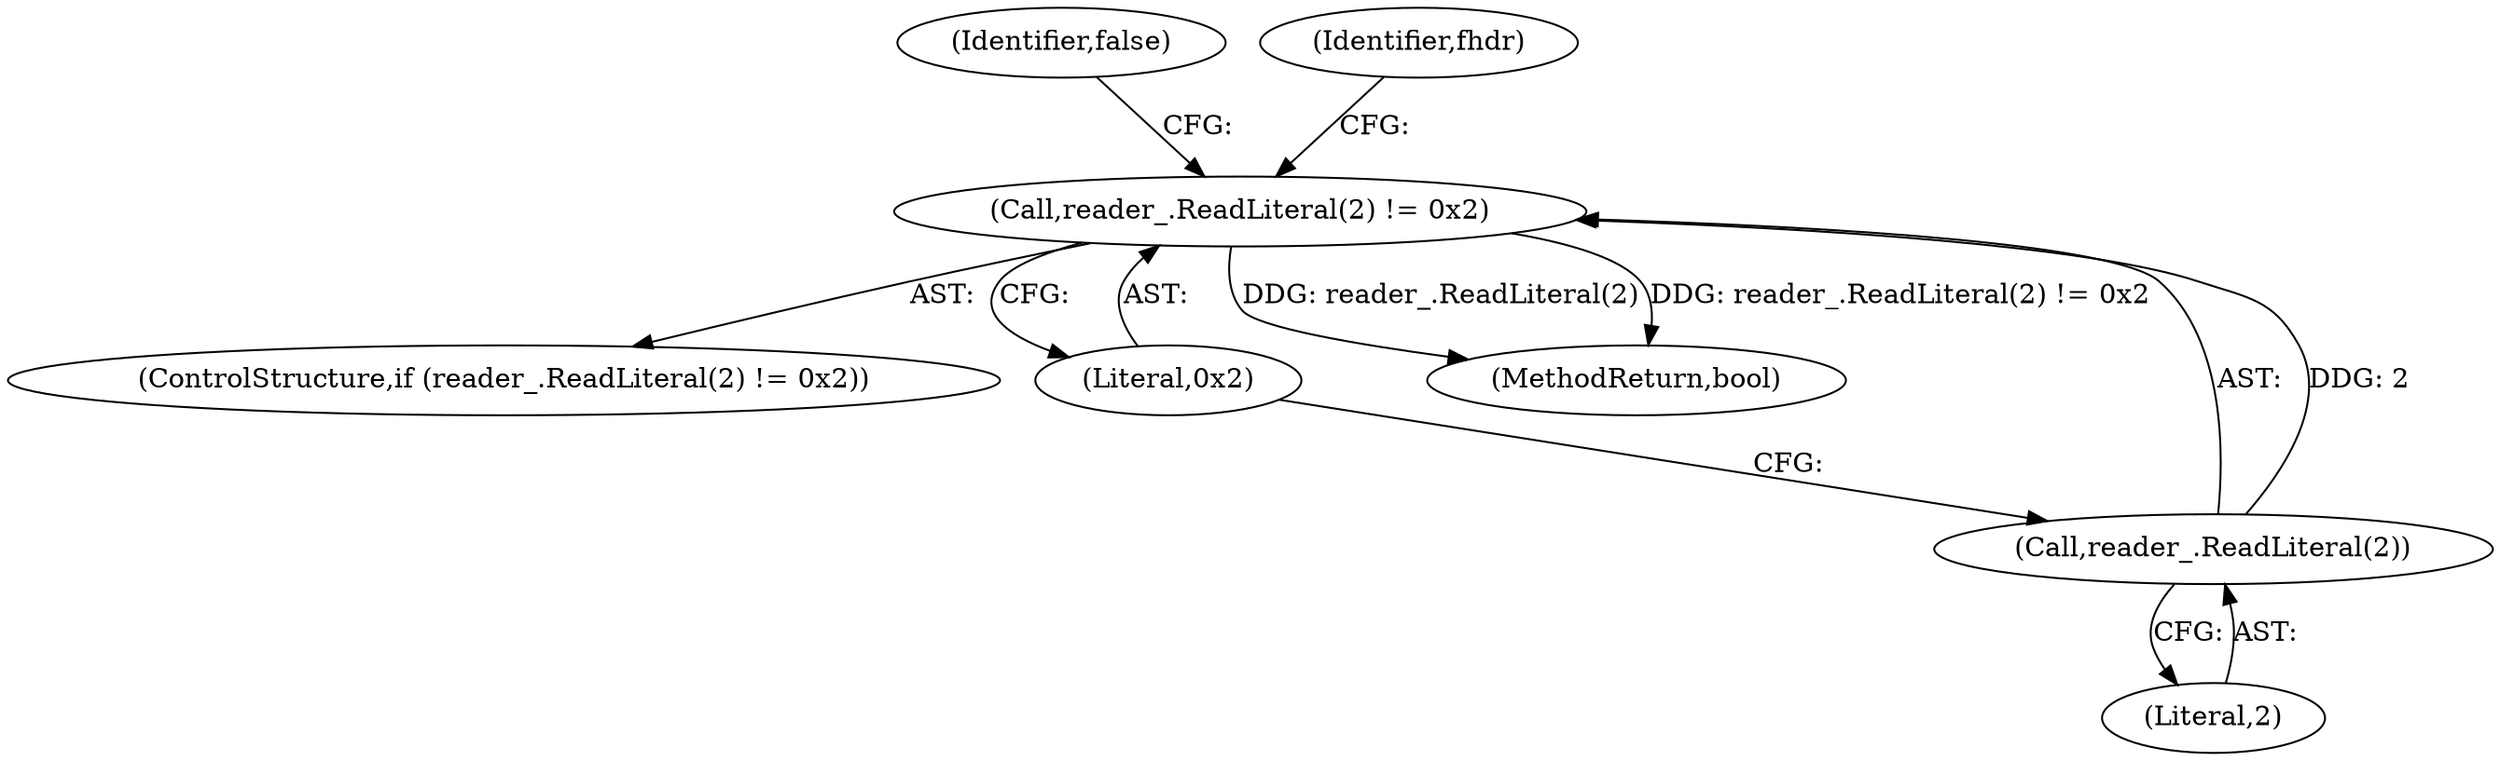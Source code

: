 digraph "0_Chrome_27c68f543e5eba779902447445dfb05ec3f5bf75_15@API" {
"1000107" [label="(Call,reader_.ReadLiteral(2) != 0x2)"];
"1000108" [label="(Call,reader_.ReadLiteral(2))"];
"1000109" [label="(Literal,2)"];
"1000106" [label="(ControlStructure,if (reader_.ReadLiteral(2) != 0x2))"];
"1000110" [label="(Literal,0x2)"];
"1000112" [label="(Identifier,false)"];
"1000108" [label="(Call,reader_.ReadLiteral(2))"];
"1000107" [label="(Call,reader_.ReadLiteral(2) != 0x2)"];
"1000115" [label="(Identifier,fhdr)"];
"1000453" [label="(MethodReturn,bool)"];
"1000107" -> "1000106"  [label="AST: "];
"1000107" -> "1000110"  [label="CFG: "];
"1000108" -> "1000107"  [label="AST: "];
"1000110" -> "1000107"  [label="AST: "];
"1000112" -> "1000107"  [label="CFG: "];
"1000115" -> "1000107"  [label="CFG: "];
"1000107" -> "1000453"  [label="DDG: reader_.ReadLiteral(2)"];
"1000107" -> "1000453"  [label="DDG: reader_.ReadLiteral(2) != 0x2"];
"1000108" -> "1000107"  [label="DDG: 2"];
"1000108" -> "1000109"  [label="CFG: "];
"1000109" -> "1000108"  [label="AST: "];
"1000110" -> "1000108"  [label="CFG: "];
}
